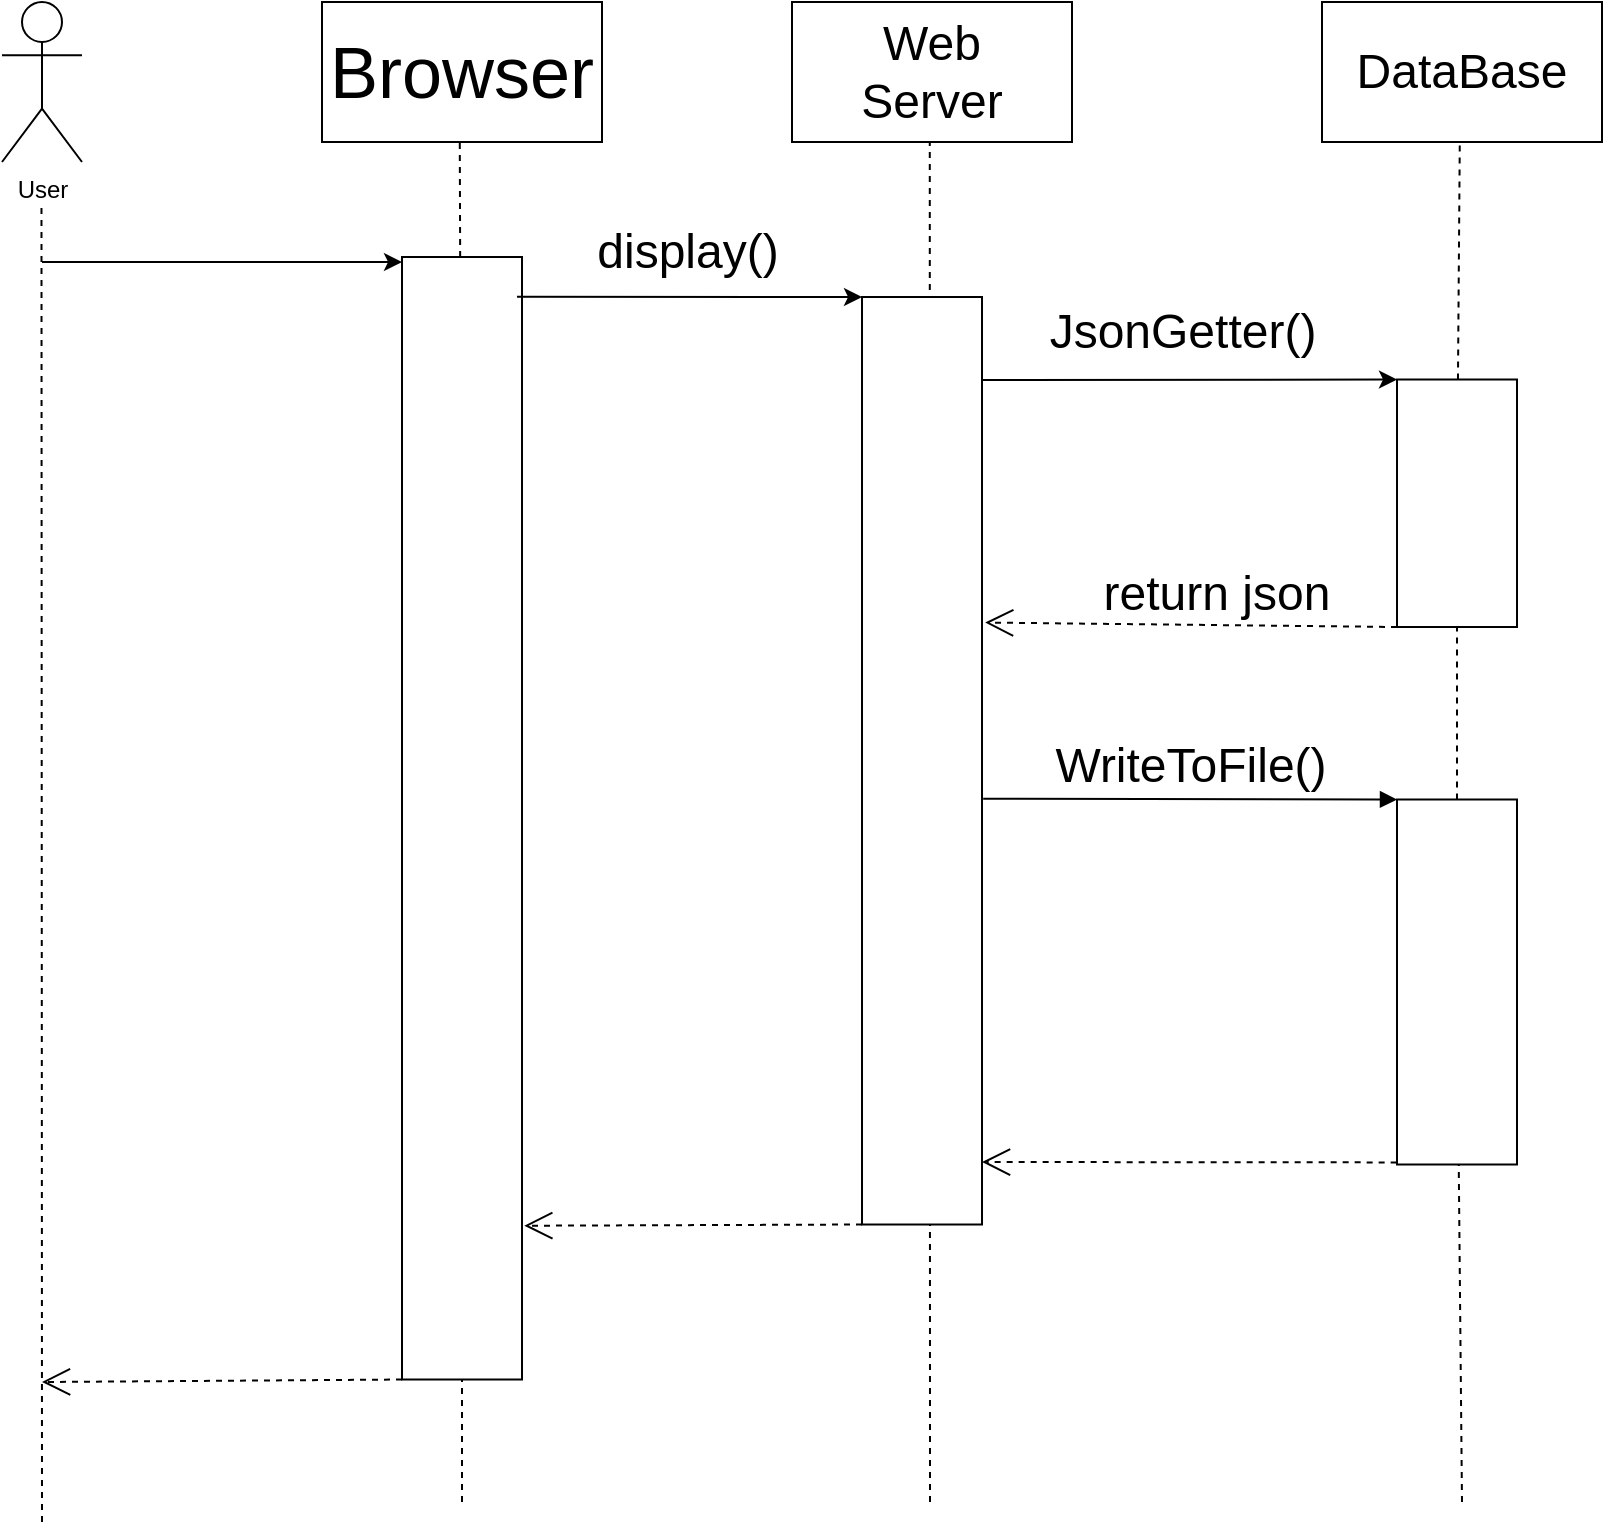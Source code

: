 <mxfile version="17.2.4" pages="4"><diagram id="R2lEEEUBdFMjLlhIrx00" name="UserStory1"><mxGraphModel dx="2237" dy="997" grid="1" gridSize="10" guides="1" tooltips="1" connect="1" arrows="1" fold="1" page="1" pageScale="1" pageWidth="850" pageHeight="1100" math="0" shadow="0" extFonts="Permanent Marker^https://fonts.googleapis.com/css?family=Permanent+Marker"><root><mxCell id="0"/><mxCell id="1" parent="0"/><mxCell id="VOtUxYVq_CuHH9QcfOZC-1" value="&lt;div&gt;User&lt;/div&gt;" style="shape=umlActor;verticalLabelPosition=bottom;verticalAlign=top;html=1;outlineConnect=0;" vertex="1" parent="1"><mxGeometry x="30" y="10" width="40" height="80" as="geometry"/></mxCell><mxCell id="VOtUxYVq_CuHH9QcfOZC-4" value="" style="endArrow=none;dashed=1;html=1;rounded=0;" edge="1" parent="1"><mxGeometry width="50" height="50" relative="1" as="geometry"><mxPoint x="50" y="770" as="sourcePoint"/><mxPoint x="49.74" y="110" as="targetPoint"/></mxGeometry></mxCell><mxCell id="VOtUxYVq_CuHH9QcfOZC-5" value="" style="rounded=0;whiteSpace=wrap;html=1;" vertex="1" parent="1"><mxGeometry x="190" y="10" width="140" height="70" as="geometry"/></mxCell><mxCell id="VOtUxYVq_CuHH9QcfOZC-6" value="&lt;font style=&quot;font-size: 36px&quot;&gt;Browser&lt;/font&gt;" style="text;html=1;strokeColor=none;fillColor=none;align=center;verticalAlign=middle;whiteSpace=wrap;rounded=0;" vertex="1" parent="1"><mxGeometry x="205" y="20" width="110" height="50" as="geometry"/></mxCell><mxCell id="VOtUxYVq_CuHH9QcfOZC-7" value="" style="endArrow=none;dashed=1;html=1;rounded=0;startArrow=none;" edge="1" parent="1" source="VOtUxYVq_CuHH9QcfOZC-14"><mxGeometry width="50" height="50" relative="1" as="geometry"><mxPoint x="260" y="1080" as="sourcePoint"/><mxPoint x="258.89" y="80.0" as="targetPoint"/></mxGeometry></mxCell><mxCell id="VOtUxYVq_CuHH9QcfOZC-8" value="" style="rounded=0;whiteSpace=wrap;html=1;" vertex="1" parent="1"><mxGeometry x="425" y="10" width="140" height="70" as="geometry"/></mxCell><mxCell id="VOtUxYVq_CuHH9QcfOZC-9" value="&lt;font style=&quot;font-size: 24px&quot;&gt;Web Server&lt;/font&gt;" style="text;html=1;strokeColor=none;fillColor=none;align=center;verticalAlign=middle;whiteSpace=wrap;rounded=0;" vertex="1" parent="1"><mxGeometry x="440" y="20" width="110" height="50" as="geometry"/></mxCell><mxCell id="VOtUxYVq_CuHH9QcfOZC-10" value="" style="endArrow=none;dashed=1;html=1;rounded=0;" edge="1" parent="1"><mxGeometry width="50" height="50" relative="1" as="geometry"><mxPoint x="494" y="760" as="sourcePoint"/><mxPoint x="493.89" y="80.0" as="targetPoint"/></mxGeometry></mxCell><mxCell id="VOtUxYVq_CuHH9QcfOZC-11" value="" style="rounded=0;whiteSpace=wrap;html=1;" vertex="1" parent="1"><mxGeometry x="690" y="10" width="140" height="70" as="geometry"/></mxCell><mxCell id="VOtUxYVq_CuHH9QcfOZC-12" value="&lt;font style=&quot;font-size: 24px&quot;&gt;DataBase&lt;/font&gt;" style="text;html=1;strokeColor=none;fillColor=none;align=center;verticalAlign=middle;whiteSpace=wrap;rounded=0;" vertex="1" parent="1"><mxGeometry x="705" y="20" width="110" height="50" as="geometry"/></mxCell><mxCell id="VOtUxYVq_CuHH9QcfOZC-13" value="" style="endArrow=none;dashed=1;html=1;rounded=0;startArrow=none;" edge="1" parent="1" source="VOtUxYVq_CuHH9QcfOZC-17"><mxGeometry width="50" height="50" relative="1" as="geometry"><mxPoint x="760" y="1080" as="sourcePoint"/><mxPoint x="758.89" y="80.0" as="targetPoint"/></mxGeometry></mxCell><mxCell id="VOtUxYVq_CuHH9QcfOZC-14" value="" style="rounded=0;whiteSpace=wrap;html=1;fontSize=24;rotation=90;" vertex="1" parent="1"><mxGeometry x="-20.62" y="388.13" width="561.25" height="60" as="geometry"/></mxCell><mxCell id="VOtUxYVq_CuHH9QcfOZC-15" value="" style="endArrow=none;dashed=1;html=1;rounded=0;" edge="1" parent="1" target="VOtUxYVq_CuHH9QcfOZC-14"><mxGeometry width="50" height="50" relative="1" as="geometry"><mxPoint x="260" y="760" as="sourcePoint"/><mxPoint x="258.89" y="80.0" as="targetPoint"/></mxGeometry></mxCell><mxCell id="VOtUxYVq_CuHH9QcfOZC-16" value="" style="rounded=0;whiteSpace=wrap;html=1;fontSize=24;rotation=90;" vertex="1" parent="1"><mxGeometry x="258.13" y="359.38" width="463.75" height="60" as="geometry"/></mxCell><mxCell id="VOtUxYVq_CuHH9QcfOZC-17" value="" style="rounded=0;whiteSpace=wrap;html=1;fontSize=24;rotation=90;" vertex="1" parent="1"><mxGeometry x="695.63" y="230.63" width="123.75" height="60" as="geometry"/></mxCell><mxCell id="VOtUxYVq_CuHH9QcfOZC-18" value="" style="endArrow=none;dashed=1;html=1;rounded=0;startArrow=none;" edge="1" parent="1" source="VOtUxYVq_CuHH9QcfOZC-28" target="VOtUxYVq_CuHH9QcfOZC-17"><mxGeometry width="50" height="50" relative="1" as="geometry"><mxPoint x="760" y="1080" as="sourcePoint"/><mxPoint x="758.89" y="80.0" as="targetPoint"/></mxGeometry></mxCell><mxCell id="VOtUxYVq_CuHH9QcfOZC-19" value="" style="endArrow=classic;html=1;rounded=0;fontSize=24;entryX=0;entryY=1;entryDx=0;entryDy=0;exitX=0.158;exitY=0;exitDx=0;exitDy=0;exitPerimeter=0;" edge="1" parent="1" target="VOtUxYVq_CuHH9QcfOZC-16"><mxGeometry width="50" height="50" relative="1" as="geometry"><mxPoint x="287.5" y="157.33" as="sourcePoint"/><mxPoint x="447.5" y="160" as="targetPoint"/><Array as="points"/></mxGeometry></mxCell><mxCell id="VOtUxYVq_CuHH9QcfOZC-20" value="display()" style="text;html=1;strokeColor=none;fillColor=none;align=center;verticalAlign=middle;whiteSpace=wrap;rounded=0;fontSize=24;" vertex="1" parent="1"><mxGeometry x="307.5" y="120" width="130" height="30" as="geometry"/></mxCell><mxCell id="VOtUxYVq_CuHH9QcfOZC-21" value="" style="endArrow=classic;html=1;rounded=0;fontSize=24;entryX=0;entryY=1;entryDx=0;entryDy=0;" edge="1" parent="1" target="VOtUxYVq_CuHH9QcfOZC-17"><mxGeometry width="50" height="50" relative="1" as="geometry"><mxPoint x="520" y="199" as="sourcePoint"/><mxPoint x="700" y="240.17" as="targetPoint"/><Array as="points"/></mxGeometry></mxCell><mxCell id="VOtUxYVq_CuHH9QcfOZC-22" value="JsonGetter()" style="text;html=1;strokeColor=none;fillColor=none;align=center;verticalAlign=middle;whiteSpace=wrap;rounded=0;fontSize=24;" vertex="1" parent="1"><mxGeometry x="537.5" y="160" width="165" height="30" as="geometry"/></mxCell><mxCell id="VOtUxYVq_CuHH9QcfOZC-25" value="return json" style="text;html=1;strokeColor=none;fillColor=none;align=center;verticalAlign=middle;whiteSpace=wrap;rounded=0;fontSize=24;" vertex="1" parent="1"><mxGeometry x="565" y="290.63" width="145" height="30" as="geometry"/></mxCell><mxCell id="VOtUxYVq_CuHH9QcfOZC-26" value="" style="endArrow=open;endSize=12;dashed=1;html=1;rounded=0;fontSize=24;exitX=1;exitY=1;exitDx=0;exitDy=0;entryX=0.351;entryY=-0.026;entryDx=0;entryDy=0;entryPerimeter=0;" edge="1" parent="1" source="VOtUxYVq_CuHH9QcfOZC-17" target="VOtUxYVq_CuHH9QcfOZC-16"><mxGeometry width="160" relative="1" as="geometry"><mxPoint x="720" y="380" as="sourcePoint"/><mxPoint x="520" y="381" as="targetPoint"/></mxGeometry></mxCell><mxCell id="VOtUxYVq_CuHH9QcfOZC-27" value="WriteToFile()" style="html=1;verticalAlign=bottom;endArrow=block;rounded=0;fontSize=24;entryX=0;entryY=1;entryDx=0;entryDy=0;exitX=0.541;exitY=-0.01;exitDx=0;exitDy=0;exitPerimeter=0;" edge="1" parent="1" source="VOtUxYVq_CuHH9QcfOZC-16" target="VOtUxYVq_CuHH9QcfOZC-28"><mxGeometry width="80" relative="1" as="geometry"><mxPoint x="840" y="590" as="sourcePoint"/><mxPoint x="690" y="535" as="targetPoint"/></mxGeometry></mxCell><mxCell id="VOtUxYVq_CuHH9QcfOZC-28" value="" style="rounded=0;whiteSpace=wrap;html=1;fontSize=24;rotation=90;" vertex="1" parent="1"><mxGeometry x="666.25" y="470" width="182.5" height="60" as="geometry"/></mxCell><mxCell id="VOtUxYVq_CuHH9QcfOZC-29" value="" style="endArrow=none;dashed=1;html=1;rounded=0;" edge="1" parent="1" target="VOtUxYVq_CuHH9QcfOZC-28"><mxGeometry width="50" height="50" relative="1" as="geometry"><mxPoint x="760" y="760" as="sourcePoint"/><mxPoint x="757.789" y="381.25" as="targetPoint"/></mxGeometry></mxCell><mxCell id="VOtUxYVq_CuHH9QcfOZC-32" value="" style="endArrow=classic;html=1;rounded=0;fontSize=24;" edge="1" parent="1"><mxGeometry width="50" height="50" relative="1" as="geometry"><mxPoint x="50" y="140" as="sourcePoint"/><mxPoint x="230" y="140" as="targetPoint"/><Array as="points"/></mxGeometry></mxCell><mxCell id="VOtUxYVq_CuHH9QcfOZC-33" value="" style="endArrow=open;endSize=12;dashed=1;html=1;rounded=0;fontSize=24;exitX=1;exitY=1;exitDx=0;exitDy=0;entryX=0.301;entryY=-0.003;entryDx=0;entryDy=0;entryPerimeter=0;" edge="1" parent="1"><mxGeometry width="160" relative="1" as="geometry"><mxPoint x="727.325" y="590.205" as="sourcePoint"/><mxPoint x="520.0" y="589.997" as="targetPoint"/></mxGeometry></mxCell><mxCell id="VOtUxYVq_CuHH9QcfOZC-34" value="" style="endArrow=open;endSize=12;dashed=1;html=1;rounded=0;fontSize=24;exitX=1;exitY=1;exitDx=0;exitDy=0;entryX=0.863;entryY=-0.019;entryDx=0;entryDy=0;entryPerimeter=0;" edge="1" parent="1" source="VOtUxYVq_CuHH9QcfOZC-16" target="VOtUxYVq_CuHH9QcfOZC-14"><mxGeometry width="160" relative="1" as="geometry"><mxPoint x="456.165" y="620.205" as="sourcePoint"/><mxPoint x="288.84" y="620" as="targetPoint"/></mxGeometry></mxCell><mxCell id="VOtUxYVq_CuHH9QcfOZC-35" value="" style="endArrow=open;endSize=12;dashed=1;html=1;rounded=0;fontSize=24;exitX=1;exitY=1;exitDx=0;exitDy=0;" edge="1" parent="1" source="VOtUxYVq_CuHH9QcfOZC-14"><mxGeometry width="160" relative="1" as="geometry"><mxPoint x="227" y="690" as="sourcePoint"/><mxPoint x="50" y="700" as="targetPoint"/></mxGeometry></mxCell></root></mxGraphModel></diagram><diagram id="OJEg4ObMs1CgodkP6buw" name="UserStory3"><mxGraphModel dx="2237" dy="997" grid="1" gridSize="10" guides="1" tooltips="1" connect="1" arrows="1" fold="1" page="1" pageScale="1" pageWidth="850" pageHeight="1100" math="0" shadow="0"><root><mxCell id="0"/><mxCell id="1" parent="0"/><mxCell id="1JUmYY2lfj_y5sonu0WV-1" value="&lt;div&gt;User&lt;/div&gt;" style="shape=umlActor;verticalLabelPosition=bottom;verticalAlign=top;html=1;outlineConnect=0;" vertex="1" parent="1"><mxGeometry x="110.62" y="90" width="40" height="80" as="geometry"/></mxCell><mxCell id="1JUmYY2lfj_y5sonu0WV-2" value="" style="endArrow=none;dashed=1;html=1;rounded=0;" edge="1" parent="1"><mxGeometry width="50" height="50" relative="1" as="geometry"><mxPoint x="130.62" y="850" as="sourcePoint"/><mxPoint x="130.36" y="190" as="targetPoint"/></mxGeometry></mxCell><mxCell id="1JUmYY2lfj_y5sonu0WV-3" value="" style="rounded=0;whiteSpace=wrap;html=1;" vertex="1" parent="1"><mxGeometry x="270.62" y="90" width="140" height="70" as="geometry"/></mxCell><mxCell id="1JUmYY2lfj_y5sonu0WV-4" value="&lt;font style=&quot;font-size: 36px&quot;&gt;Browser&lt;/font&gt;" style="text;html=1;strokeColor=none;fillColor=none;align=center;verticalAlign=middle;whiteSpace=wrap;rounded=0;" vertex="1" parent="1"><mxGeometry x="285.62" y="100" width="110" height="50" as="geometry"/></mxCell><mxCell id="1JUmYY2lfj_y5sonu0WV-5" value="" style="endArrow=none;dashed=1;html=1;rounded=0;startArrow=none;" edge="1" parent="1" source="1JUmYY2lfj_y5sonu0WV-12"><mxGeometry width="50" height="50" relative="1" as="geometry"><mxPoint x="340.62" y="1160" as="sourcePoint"/><mxPoint x="339.51" y="160.0" as="targetPoint"/></mxGeometry></mxCell><mxCell id="1JUmYY2lfj_y5sonu0WV-6" value="" style="rounded=0;whiteSpace=wrap;html=1;" vertex="1" parent="1"><mxGeometry x="606.87" y="90" width="140" height="70" as="geometry"/></mxCell><mxCell id="1JUmYY2lfj_y5sonu0WV-7" value="&lt;font style=&quot;font-size: 24px&quot;&gt;Web Server&lt;/font&gt;" style="text;html=1;strokeColor=none;fillColor=none;align=center;verticalAlign=middle;whiteSpace=wrap;rounded=0;" vertex="1" parent="1"><mxGeometry x="621.87" y="100" width="110" height="50" as="geometry"/></mxCell><mxCell id="1JUmYY2lfj_y5sonu0WV-8" value="" style="endArrow=none;dashed=1;html=1;rounded=0;" edge="1" parent="1"><mxGeometry width="50" height="50" relative="1" as="geometry"><mxPoint x="676.39" y="840" as="sourcePoint"/><mxPoint x="676.28" y="160.0" as="targetPoint"/></mxGeometry></mxCell><mxCell id="1JUmYY2lfj_y5sonu0WV-9" value="" style="rounded=0;whiteSpace=wrap;html=1;" vertex="1" parent="1"><mxGeometry x="871.87" y="90" width="140" height="70" as="geometry"/></mxCell><mxCell id="1JUmYY2lfj_y5sonu0WV-10" value="&lt;font style=&quot;font-size: 24px&quot;&gt;DataBase&lt;/font&gt;" style="text;html=1;strokeColor=none;fillColor=none;align=center;verticalAlign=middle;whiteSpace=wrap;rounded=0;" vertex="1" parent="1"><mxGeometry x="886.87" y="100" width="110" height="50" as="geometry"/></mxCell><mxCell id="1JUmYY2lfj_y5sonu0WV-11" value="" style="endArrow=none;dashed=1;html=1;rounded=0;startArrow=none;" edge="1" parent="1" source="1JUmYY2lfj_y5sonu0WV-15"><mxGeometry width="50" height="50" relative="1" as="geometry"><mxPoint x="941.87" y="1160" as="sourcePoint"/><mxPoint x="940.76" y="160.0" as="targetPoint"/></mxGeometry></mxCell><mxCell id="1JUmYY2lfj_y5sonu0WV-12" value="" style="rounded=0;whiteSpace=wrap;html=1;fontSize=24;rotation=90;" vertex="1" parent="1"><mxGeometry x="60" y="468.13" width="561.25" height="60" as="geometry"/></mxCell><mxCell id="1JUmYY2lfj_y5sonu0WV-13" value="" style="endArrow=none;dashed=1;html=1;rounded=0;" edge="1" parent="1" target="1JUmYY2lfj_y5sonu0WV-12"><mxGeometry width="50" height="50" relative="1" as="geometry"><mxPoint x="340.62" y="840" as="sourcePoint"/><mxPoint x="339.51" y="160.0" as="targetPoint"/></mxGeometry></mxCell><mxCell id="1JUmYY2lfj_y5sonu0WV-14" value="" style="rounded=0;whiteSpace=wrap;html=1;fontSize=24;rotation=90;" vertex="1" parent="1"><mxGeometry x="445" y="439.38" width="463.75" height="60" as="geometry"/></mxCell><mxCell id="1JUmYY2lfj_y5sonu0WV-15" value="" style="rounded=0;whiteSpace=wrap;html=1;fontSize=24;rotation=90;" vertex="1" parent="1"><mxGeometry x="877.5" y="310.63" width="123.75" height="60" as="geometry"/></mxCell><mxCell id="1JUmYY2lfj_y5sonu0WV-16" value="" style="endArrow=none;dashed=1;html=1;rounded=0;startArrow=none;" edge="1" parent="1" target="1JUmYY2lfj_y5sonu0WV-15"><mxGeometry width="50" height="50" relative="1" as="geometry"><mxPoint x="940" y="840" as="sourcePoint"/><mxPoint x="839.51" y="160.0" as="targetPoint"/></mxGeometry></mxCell><mxCell id="1JUmYY2lfj_y5sonu0WV-17" value="" style="endArrow=classic;html=1;rounded=0;fontSize=24;entryX=0;entryY=1;entryDx=0;entryDy=0;exitX=0.158;exitY=0;exitDx=0;exitDy=0;exitPerimeter=0;" edge="1" parent="1" target="1JUmYY2lfj_y5sonu0WV-14"><mxGeometry width="50" height="50" relative="1" as="geometry"><mxPoint x="368.12" y="237.33" as="sourcePoint"/><mxPoint x="528.12" y="240" as="targetPoint"/><Array as="points"/></mxGeometry></mxCell><mxCell id="1JUmYY2lfj_y5sonu0WV-18" value="calculateFrequency Distribution()" style="text;html=1;strokeColor=none;fillColor=none;align=center;verticalAlign=middle;whiteSpace=wrap;rounded=0;fontSize=24;" vertex="1" parent="1"><mxGeometry x="340" y="170" width="320" height="70" as="geometry"/></mxCell><mxCell id="1JUmYY2lfj_y5sonu0WV-19" value="" style="endArrow=classic;html=1;rounded=0;fontSize=24;entryX=0;entryY=1;entryDx=0;entryDy=0;" edge="1" parent="1" target="1JUmYY2lfj_y5sonu0WV-15"><mxGeometry width="50" height="50" relative="1" as="geometry"><mxPoint x="701.87" y="279" as="sourcePoint"/><mxPoint x="881.87" y="320.17" as="targetPoint"/><Array as="points"/></mxGeometry></mxCell><mxCell id="1JUmYY2lfj_y5sonu0WV-20" value="JsonGetter()" style="text;html=1;strokeColor=none;fillColor=none;align=center;verticalAlign=middle;whiteSpace=wrap;rounded=0;fontSize=24;" vertex="1" parent="1"><mxGeometry x="719.37" y="240" width="165" height="30" as="geometry"/></mxCell><mxCell id="1JUmYY2lfj_y5sonu0WV-21" value="return json" style="text;html=1;strokeColor=none;fillColor=none;align=center;verticalAlign=middle;whiteSpace=wrap;rounded=0;fontSize=24;" vertex="1" parent="1"><mxGeometry x="746.87" y="370.63" width="145" height="30" as="geometry"/></mxCell><mxCell id="1JUmYY2lfj_y5sonu0WV-22" value="" style="endArrow=open;endSize=12;dashed=1;html=1;rounded=0;fontSize=24;exitX=1;exitY=1;exitDx=0;exitDy=0;entryX=0.351;entryY=-0.026;entryDx=0;entryDy=0;entryPerimeter=0;" edge="1" parent="1" source="1JUmYY2lfj_y5sonu0WV-15" target="1JUmYY2lfj_y5sonu0WV-14"><mxGeometry width="160" relative="1" as="geometry"><mxPoint x="901.87" y="460" as="sourcePoint"/><mxPoint x="701.87" y="461" as="targetPoint"/></mxGeometry></mxCell><mxCell id="1JUmYY2lfj_y5sonu0WV-26" value="" style="endArrow=classic;html=1;rounded=0;fontSize=24;" edge="1" parent="1"><mxGeometry width="50" height="50" relative="1" as="geometry"><mxPoint x="130.62" y="220" as="sourcePoint"/><mxPoint x="310.62" y="220" as="targetPoint"/><Array as="points"/></mxGeometry></mxCell><mxCell id="1JUmYY2lfj_y5sonu0WV-28" value="" style="endArrow=open;endSize=12;dashed=1;html=1;rounded=0;fontSize=24;exitX=1;exitY=1;exitDx=0;exitDy=0;entryX=0.863;entryY=-0.019;entryDx=0;entryDy=0;entryPerimeter=0;" edge="1" parent="1" source="1JUmYY2lfj_y5sonu0WV-14" target="1JUmYY2lfj_y5sonu0WV-12"><mxGeometry width="160" relative="1" as="geometry"><mxPoint x="536.785" y="700.205" as="sourcePoint"/><mxPoint x="369.46" y="700" as="targetPoint"/></mxGeometry></mxCell><mxCell id="1JUmYY2lfj_y5sonu0WV-29" value="" style="endArrow=open;endSize=12;dashed=1;html=1;rounded=0;fontSize=24;exitX=1;exitY=1;exitDx=0;exitDy=0;" edge="1" parent="1" source="1JUmYY2lfj_y5sonu0WV-12"><mxGeometry width="160" relative="1" as="geometry"><mxPoint x="307.62" y="770" as="sourcePoint"/><mxPoint x="130.62" y="780" as="targetPoint"/></mxGeometry></mxCell><mxCell id="1JUmYY2lfj_y5sonu0WV-44" value="&lt;div&gt;visualise frequency distribution&lt;br&gt;&lt;/div&gt;" style="text;html=1;strokeColor=none;fillColor=none;align=center;verticalAlign=middle;whiteSpace=wrap;rounded=0;fontSize=24;" vertex="1" parent="1"><mxGeometry x="370" y="630" width="280" height="60" as="geometry"/></mxCell></root></mxGraphModel></diagram><diagram id="pZEBOoBf9PKBDAHAD0At" name="UserStory4"><mxGraphModel dx="1278" dy="570" grid="1" gridSize="10" guides="1" tooltips="1" connect="1" arrows="1" fold="1" page="1" pageScale="1" pageWidth="850" pageHeight="1100" math="0" shadow="0"><root><mxCell id="0"/><mxCell id="1" parent="0"/><mxCell id="0abNGCeihmK-thvX2IJv-1" value="&lt;div&gt;User&lt;/div&gt;" style="shape=umlActor;verticalLabelPosition=bottom;verticalAlign=top;html=1;outlineConnect=0;" vertex="1" parent="1"><mxGeometry x="110.62" y="90" width="40" height="80" as="geometry"/></mxCell><mxCell id="0abNGCeihmK-thvX2IJv-2" value="" style="endArrow=none;dashed=1;html=1;rounded=0;" edge="1" parent="1"><mxGeometry width="50" height="50" relative="1" as="geometry"><mxPoint x="130.62" y="850.0" as="sourcePoint"/><mxPoint x="130.36" y="190" as="targetPoint"/></mxGeometry></mxCell><mxCell id="0abNGCeihmK-thvX2IJv-3" value="" style="rounded=0;whiteSpace=wrap;html=1;" vertex="1" parent="1"><mxGeometry x="270.62" y="90" width="140" height="70" as="geometry"/></mxCell><mxCell id="0abNGCeihmK-thvX2IJv-4" value="&lt;font style=&quot;font-size: 36px&quot;&gt;Browser&lt;/font&gt;" style="text;html=1;strokeColor=none;fillColor=none;align=center;verticalAlign=middle;whiteSpace=wrap;rounded=0;" vertex="1" parent="1"><mxGeometry x="285.62" y="100" width="110" height="50" as="geometry"/></mxCell><mxCell id="0abNGCeihmK-thvX2IJv-5" value="" style="endArrow=none;dashed=1;html=1;rounded=0;startArrow=none;" edge="1" parent="1" source="0abNGCeihmK-thvX2IJv-12"><mxGeometry width="50" height="50" relative="1" as="geometry"><mxPoint x="340.62" y="1160" as="sourcePoint"/><mxPoint x="339.51" y="160" as="targetPoint"/></mxGeometry></mxCell><mxCell id="0abNGCeihmK-thvX2IJv-6" value="" style="rounded=0;whiteSpace=wrap;html=1;" vertex="1" parent="1"><mxGeometry x="606.87" y="90" width="140" height="70" as="geometry"/></mxCell><mxCell id="0abNGCeihmK-thvX2IJv-7" value="&lt;font style=&quot;font-size: 24px&quot;&gt;Web Server&lt;/font&gt;" style="text;html=1;strokeColor=none;fillColor=none;align=center;verticalAlign=middle;whiteSpace=wrap;rounded=0;" vertex="1" parent="1"><mxGeometry x="621.87" y="100" width="110" height="50" as="geometry"/></mxCell><mxCell id="0abNGCeihmK-thvX2IJv-8" value="" style="endArrow=none;dashed=1;html=1;rounded=0;" edge="1" parent="1"><mxGeometry width="50" height="50" relative="1" as="geometry"><mxPoint x="676.39" y="840.0" as="sourcePoint"/><mxPoint x="676.28" y="160.0" as="targetPoint"/></mxGeometry></mxCell><mxCell id="0abNGCeihmK-thvX2IJv-9" value="" style="rounded=0;whiteSpace=wrap;html=1;" vertex="1" parent="1"><mxGeometry x="871.87" y="90" width="140" height="70" as="geometry"/></mxCell><mxCell id="0abNGCeihmK-thvX2IJv-10" value="&lt;font style=&quot;font-size: 24px&quot;&gt;DataBase&lt;/font&gt;" style="text;html=1;strokeColor=none;fillColor=none;align=center;verticalAlign=middle;whiteSpace=wrap;rounded=0;" vertex="1" parent="1"><mxGeometry x="886.87" y="100" width="110" height="50" as="geometry"/></mxCell><mxCell id="0abNGCeihmK-thvX2IJv-11" value="" style="endArrow=none;dashed=1;html=1;rounded=0;startArrow=none;" edge="1" parent="1" source="0abNGCeihmK-thvX2IJv-15"><mxGeometry width="50" height="50" relative="1" as="geometry"><mxPoint x="941.87" y="1160" as="sourcePoint"/><mxPoint x="940.76" y="160" as="targetPoint"/></mxGeometry></mxCell><mxCell id="0abNGCeihmK-thvX2IJv-12" value="" style="rounded=0;whiteSpace=wrap;html=1;fontSize=24;rotation=90;" vertex="1" parent="1"><mxGeometry x="60" y="468.13" width="561.25" height="60" as="geometry"/></mxCell><mxCell id="0abNGCeihmK-thvX2IJv-13" value="" style="endArrow=none;dashed=1;html=1;rounded=0;" edge="1" parent="1" target="0abNGCeihmK-thvX2IJv-12"><mxGeometry width="50" height="50" relative="1" as="geometry"><mxPoint x="340.62" y="840.0" as="sourcePoint"/><mxPoint x="339.51" y="160.0" as="targetPoint"/></mxGeometry></mxCell><mxCell id="0abNGCeihmK-thvX2IJv-14" value="" style="rounded=0;whiteSpace=wrap;html=1;fontSize=24;rotation=90;" vertex="1" parent="1"><mxGeometry x="445" y="439.38" width="463.75" height="60" as="geometry"/></mxCell><mxCell id="0abNGCeihmK-thvX2IJv-15" value="" style="rounded=0;whiteSpace=wrap;html=1;fontSize=24;rotation=90;" vertex="1" parent="1"><mxGeometry x="877.5" y="310.63" width="123.75" height="60" as="geometry"/></mxCell><mxCell id="0abNGCeihmK-thvX2IJv-16" value="" style="endArrow=none;dashed=1;html=1;rounded=0;startArrow=none;" edge="1" parent="1" target="0abNGCeihmK-thvX2IJv-15"><mxGeometry width="50" height="50" relative="1" as="geometry"><mxPoint x="940" y="840.0" as="sourcePoint"/><mxPoint x="839.51" y="160.0" as="targetPoint"/></mxGeometry></mxCell><mxCell id="0abNGCeihmK-thvX2IJv-17" value="" style="endArrow=classic;html=1;rounded=0;fontSize=24;entryX=0;entryY=1;entryDx=0;entryDy=0;exitX=0.158;exitY=0;exitDx=0;exitDy=0;exitPerimeter=0;" edge="1" parent="1" target="0abNGCeihmK-thvX2IJv-14"><mxGeometry width="50" height="50" relative="1" as="geometry"><mxPoint x="368.12" y="237.33" as="sourcePoint"/><mxPoint x="528.12" y="240" as="targetPoint"/><Array as="points"/></mxGeometry></mxCell><mxCell id="0abNGCeihmK-thvX2IJv-18" value="calculateFrequency Distribution()" style="text;html=1;strokeColor=none;fillColor=none;align=center;verticalAlign=middle;whiteSpace=wrap;rounded=0;fontSize=24;" vertex="1" parent="1"><mxGeometry x="340" y="170" width="320" height="70" as="geometry"/></mxCell><mxCell id="0abNGCeihmK-thvX2IJv-19" value="" style="endArrow=classic;html=1;rounded=0;fontSize=24;entryX=0;entryY=1;entryDx=0;entryDy=0;" edge="1" parent="1" target="0abNGCeihmK-thvX2IJv-15"><mxGeometry width="50" height="50" relative="1" as="geometry"><mxPoint x="701.87" y="279" as="sourcePoint"/><mxPoint x="881.87" y="320.17" as="targetPoint"/><Array as="points"/></mxGeometry></mxCell><mxCell id="0abNGCeihmK-thvX2IJv-20" value="JsonGetter()" style="text;html=1;strokeColor=none;fillColor=none;align=center;verticalAlign=middle;whiteSpace=wrap;rounded=0;fontSize=24;" vertex="1" parent="1"><mxGeometry x="719.37" y="240" width="165" height="30" as="geometry"/></mxCell><mxCell id="0abNGCeihmK-thvX2IJv-21" value="return json" style="text;html=1;strokeColor=none;fillColor=none;align=center;verticalAlign=middle;whiteSpace=wrap;rounded=0;fontSize=24;" vertex="1" parent="1"><mxGeometry x="746.87" y="370.63" width="145" height="30" as="geometry"/></mxCell><mxCell id="0abNGCeihmK-thvX2IJv-22" value="" style="endArrow=open;endSize=12;dashed=1;html=1;rounded=0;fontSize=24;exitX=1;exitY=1;exitDx=0;exitDy=0;entryX=0.351;entryY=-0.026;entryDx=0;entryDy=0;entryPerimeter=0;" edge="1" parent="1" source="0abNGCeihmK-thvX2IJv-15" target="0abNGCeihmK-thvX2IJv-14"><mxGeometry width="160" relative="1" as="geometry"><mxPoint x="901.87" y="460" as="sourcePoint"/><mxPoint x="701.87" y="461" as="targetPoint"/></mxGeometry></mxCell><mxCell id="0abNGCeihmK-thvX2IJv-23" value="" style="endArrow=classic;html=1;rounded=0;fontSize=24;" edge="1" parent="1"><mxGeometry width="50" height="50" relative="1" as="geometry"><mxPoint x="130.62" y="220" as="sourcePoint"/><mxPoint x="310.62" y="220" as="targetPoint"/><Array as="points"/></mxGeometry></mxCell><mxCell id="0abNGCeihmK-thvX2IJv-24" value="" style="endArrow=open;endSize=12;dashed=1;html=1;rounded=0;fontSize=24;exitX=1;exitY=1;exitDx=0;exitDy=0;entryX=0.863;entryY=-0.019;entryDx=0;entryDy=0;entryPerimeter=0;" edge="1" parent="1" source="0abNGCeihmK-thvX2IJv-14" target="0abNGCeihmK-thvX2IJv-12"><mxGeometry width="160" relative="1" as="geometry"><mxPoint x="536.785" y="700.205" as="sourcePoint"/><mxPoint x="369.46" y="700" as="targetPoint"/></mxGeometry></mxCell><mxCell id="0abNGCeihmK-thvX2IJv-25" value="" style="endArrow=open;endSize=12;dashed=1;html=1;rounded=0;fontSize=24;exitX=1;exitY=1;exitDx=0;exitDy=0;" edge="1" parent="1" source="0abNGCeihmK-thvX2IJv-12"><mxGeometry width="160" relative="1" as="geometry"><mxPoint x="307.62" y="770" as="sourcePoint"/><mxPoint x="130.62" y="780.0" as="targetPoint"/></mxGeometry></mxCell><mxCell id="0abNGCeihmK-thvX2IJv-26" value="&lt;div&gt;visualiseWithTableFD()&lt;br&gt;&lt;/div&gt;" style="text;html=1;strokeColor=none;fillColor=none;align=center;verticalAlign=middle;whiteSpace=wrap;rounded=0;fontSize=24;" vertex="1" parent="1"><mxGeometry x="370" y="650" width="280" height="50" as="geometry"/></mxCell></root></mxGraphModel></diagram><diagram id="wLIC3-LwWGjqSpsld7OG" name="UserStory5"><mxGraphModel dx="1579" dy="704" grid="1" gridSize="10" guides="1" tooltips="1" connect="1" arrows="1" fold="1" page="1" pageScale="1" pageWidth="850" pageHeight="1100" math="0" shadow="0"><root><mxCell id="0"/><mxCell id="1" parent="0"/><mxCell id="tF2DsTPMfuIytU4ZEBw5-1" value="&lt;div&gt;User&lt;/div&gt;" style="shape=umlActor;verticalLabelPosition=bottom;verticalAlign=top;html=1;outlineConnect=0;" vertex="1" parent="1"><mxGeometry x="40.62" y="10" width="40" height="80" as="geometry"/></mxCell><mxCell id="tF2DsTPMfuIytU4ZEBw5-2" value="" style="endArrow=none;dashed=1;html=1;rounded=0;" edge="1" parent="1"><mxGeometry width="50" height="50" relative="1" as="geometry"><mxPoint x="60.62" y="770.0" as="sourcePoint"/><mxPoint x="60.36" y="110" as="targetPoint"/></mxGeometry></mxCell><mxCell id="tF2DsTPMfuIytU4ZEBw5-3" value="" style="rounded=0;whiteSpace=wrap;html=1;" vertex="1" parent="1"><mxGeometry x="200.62" y="10" width="140" height="70" as="geometry"/></mxCell><mxCell id="tF2DsTPMfuIytU4ZEBw5-4" value="&lt;font style=&quot;font-size: 36px&quot;&gt;Browser&lt;/font&gt;" style="text;html=1;strokeColor=none;fillColor=none;align=center;verticalAlign=middle;whiteSpace=wrap;rounded=0;" vertex="1" parent="1"><mxGeometry x="215.62" y="20" width="110" height="50" as="geometry"/></mxCell><mxCell id="tF2DsTPMfuIytU4ZEBw5-5" value="" style="endArrow=none;dashed=1;html=1;rounded=0;startArrow=none;" edge="1" parent="1" source="tF2DsTPMfuIytU4ZEBw5-12"><mxGeometry width="50" height="50" relative="1" as="geometry"><mxPoint x="270.62" y="1080" as="sourcePoint"/><mxPoint x="269.51" y="80" as="targetPoint"/></mxGeometry></mxCell><mxCell id="tF2DsTPMfuIytU4ZEBw5-6" value="" style="rounded=0;whiteSpace=wrap;html=1;" vertex="1" parent="1"><mxGeometry x="536.87" y="10" width="140" height="70" as="geometry"/></mxCell><mxCell id="tF2DsTPMfuIytU4ZEBw5-7" value="&lt;font style=&quot;font-size: 24px&quot;&gt;Web Server&lt;/font&gt;" style="text;html=1;strokeColor=none;fillColor=none;align=center;verticalAlign=middle;whiteSpace=wrap;rounded=0;" vertex="1" parent="1"><mxGeometry x="551.87" y="20" width="110" height="50" as="geometry"/></mxCell><mxCell id="tF2DsTPMfuIytU4ZEBw5-8" value="" style="endArrow=none;dashed=1;html=1;rounded=0;" edge="1" parent="1"><mxGeometry width="50" height="50" relative="1" as="geometry"><mxPoint x="606.39" y="760.0" as="sourcePoint"/><mxPoint x="606.28" y="80.0" as="targetPoint"/></mxGeometry></mxCell><mxCell id="tF2DsTPMfuIytU4ZEBw5-9" value="" style="rounded=0;whiteSpace=wrap;html=1;" vertex="1" parent="1"><mxGeometry x="801.87" y="10" width="140" height="70" as="geometry"/></mxCell><mxCell id="tF2DsTPMfuIytU4ZEBw5-10" value="&lt;font style=&quot;font-size: 24px&quot;&gt;DataBase&lt;/font&gt;" style="text;html=1;strokeColor=none;fillColor=none;align=center;verticalAlign=middle;whiteSpace=wrap;rounded=0;" vertex="1" parent="1"><mxGeometry x="816.87" y="20" width="110" height="50" as="geometry"/></mxCell><mxCell id="tF2DsTPMfuIytU4ZEBw5-11" value="" style="endArrow=none;dashed=1;html=1;rounded=0;startArrow=none;" edge="1" parent="1" source="tF2DsTPMfuIytU4ZEBw5-15"><mxGeometry width="50" height="50" relative="1" as="geometry"><mxPoint x="871.87" y="1080" as="sourcePoint"/><mxPoint x="870.76" y="80" as="targetPoint"/></mxGeometry></mxCell><mxCell id="tF2DsTPMfuIytU4ZEBw5-12" value="" style="rounded=0;whiteSpace=wrap;html=1;fontSize=24;rotation=90;" vertex="1" parent="1"><mxGeometry x="-10" y="388.13" width="561.25" height="60" as="geometry"/></mxCell><mxCell id="tF2DsTPMfuIytU4ZEBw5-13" value="" style="endArrow=none;dashed=1;html=1;rounded=0;" edge="1" parent="1" target="tF2DsTPMfuIytU4ZEBw5-12"><mxGeometry width="50" height="50" relative="1" as="geometry"><mxPoint x="270.62" y="760.0" as="sourcePoint"/><mxPoint x="269.51" y="80.0" as="targetPoint"/></mxGeometry></mxCell><mxCell id="tF2DsTPMfuIytU4ZEBw5-14" value="" style="rounded=0;whiteSpace=wrap;html=1;fontSize=24;rotation=90;" vertex="1" parent="1"><mxGeometry x="375" y="359.38" width="463.75" height="60" as="geometry"/></mxCell><mxCell id="tF2DsTPMfuIytU4ZEBw5-15" value="" style="rounded=0;whiteSpace=wrap;html=1;fontSize=24;rotation=90;" vertex="1" parent="1"><mxGeometry x="807.5" y="230.63" width="123.75" height="60" as="geometry"/></mxCell><mxCell id="tF2DsTPMfuIytU4ZEBw5-16" value="" style="endArrow=none;dashed=1;html=1;rounded=0;startArrow=none;" edge="1" parent="1" target="tF2DsTPMfuIytU4ZEBw5-15"><mxGeometry width="50" height="50" relative="1" as="geometry"><mxPoint x="870" y="760.0" as="sourcePoint"/><mxPoint x="769.51" y="80.0" as="targetPoint"/></mxGeometry></mxCell><mxCell id="tF2DsTPMfuIytU4ZEBw5-17" value="" style="endArrow=classic;html=1;rounded=0;fontSize=24;entryX=0;entryY=1;entryDx=0;entryDy=0;exitX=0.158;exitY=0;exitDx=0;exitDy=0;exitPerimeter=0;" edge="1" parent="1" target="tF2DsTPMfuIytU4ZEBw5-14"><mxGeometry width="50" height="50" relative="1" as="geometry"><mxPoint x="298.12" y="157.33" as="sourcePoint"/><mxPoint x="458.12" y="160" as="targetPoint"/><Array as="points"/></mxGeometry></mxCell><mxCell id="tF2DsTPMfuIytU4ZEBw5-18" value="calculateFrequency Distribution()" style="text;html=1;strokeColor=none;fillColor=none;align=center;verticalAlign=middle;whiteSpace=wrap;rounded=0;fontSize=24;" vertex="1" parent="1"><mxGeometry x="270" y="90" width="320" height="70" as="geometry"/></mxCell><mxCell id="tF2DsTPMfuIytU4ZEBw5-19" value="" style="endArrow=classic;html=1;rounded=0;fontSize=24;entryX=0;entryY=1;entryDx=0;entryDy=0;" edge="1" parent="1" target="tF2DsTPMfuIytU4ZEBw5-15"><mxGeometry width="50" height="50" relative="1" as="geometry"><mxPoint x="631.87" y="199" as="sourcePoint"/><mxPoint x="811.87" y="240.17" as="targetPoint"/><Array as="points"/></mxGeometry></mxCell><mxCell id="tF2DsTPMfuIytU4ZEBw5-20" value="JsonGetter()" style="text;html=1;strokeColor=none;fillColor=none;align=center;verticalAlign=middle;whiteSpace=wrap;rounded=0;fontSize=24;" vertex="1" parent="1"><mxGeometry x="649.37" y="160" width="165" height="30" as="geometry"/></mxCell><mxCell id="tF2DsTPMfuIytU4ZEBw5-21" value="return json" style="text;html=1;strokeColor=none;fillColor=none;align=center;verticalAlign=middle;whiteSpace=wrap;rounded=0;fontSize=24;" vertex="1" parent="1"><mxGeometry x="676.87" y="290.63" width="145" height="30" as="geometry"/></mxCell><mxCell id="tF2DsTPMfuIytU4ZEBw5-22" value="" style="endArrow=open;endSize=12;dashed=1;html=1;rounded=0;fontSize=24;exitX=1;exitY=1;exitDx=0;exitDy=0;entryX=0.351;entryY=-0.026;entryDx=0;entryDy=0;entryPerimeter=0;" edge="1" parent="1" source="tF2DsTPMfuIytU4ZEBw5-15" target="tF2DsTPMfuIytU4ZEBw5-14"><mxGeometry width="160" relative="1" as="geometry"><mxPoint x="831.87" y="380" as="sourcePoint"/><mxPoint x="631.87" y="381" as="targetPoint"/></mxGeometry></mxCell><mxCell id="tF2DsTPMfuIytU4ZEBw5-23" value="" style="endArrow=classic;html=1;rounded=0;fontSize=24;" edge="1" parent="1"><mxGeometry width="50" height="50" relative="1" as="geometry"><mxPoint x="60.62" y="140" as="sourcePoint"/><mxPoint x="240.62" y="140" as="targetPoint"/><Array as="points"/></mxGeometry></mxCell><mxCell id="tF2DsTPMfuIytU4ZEBw5-24" value="" style="endArrow=open;endSize=12;dashed=1;html=1;rounded=0;fontSize=24;exitX=1;exitY=1;exitDx=0;exitDy=0;entryX=0.863;entryY=-0.019;entryDx=0;entryDy=0;entryPerimeter=0;" edge="1" parent="1" source="tF2DsTPMfuIytU4ZEBw5-14" target="tF2DsTPMfuIytU4ZEBw5-12"><mxGeometry width="160" relative="1" as="geometry"><mxPoint x="466.785" y="620.205" as="sourcePoint"/><mxPoint x="299.46" y="620" as="targetPoint"/></mxGeometry></mxCell><mxCell id="tF2DsTPMfuIytU4ZEBw5-25" value="" style="endArrow=open;endSize=12;dashed=1;html=1;rounded=0;fontSize=24;exitX=1;exitY=1;exitDx=0;exitDy=0;" edge="1" parent="1" source="tF2DsTPMfuIytU4ZEBw5-12"><mxGeometry width="160" relative="1" as="geometry"><mxPoint x="237.62" y="690" as="sourcePoint"/><mxPoint x="60.62" y="700.0" as="targetPoint"/></mxGeometry></mxCell><mxCell id="tF2DsTPMfuIytU4ZEBw5-26" value="&lt;div&gt;visualiseWithDiagramFD()&lt;br&gt;&lt;/div&gt;" style="text;html=1;strokeColor=none;fillColor=none;align=center;verticalAlign=middle;whiteSpace=wrap;rounded=0;fontSize=24;" vertex="1" parent="1"><mxGeometry x="290" y="560" width="300" height="60" as="geometry"/></mxCell></root></mxGraphModel></diagram></mxfile>